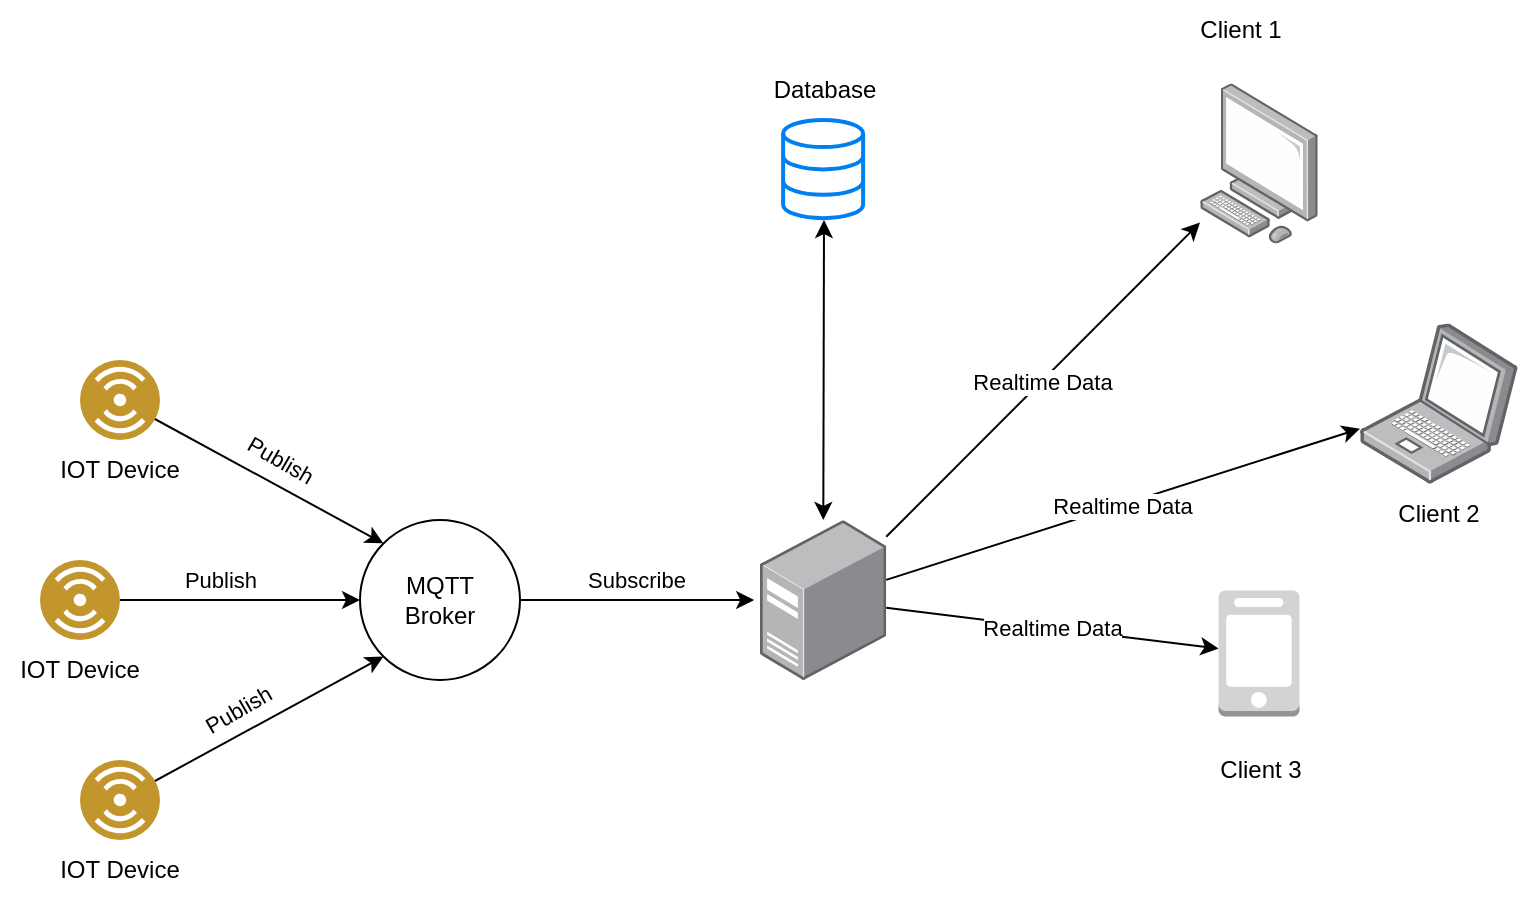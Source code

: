 <mxfile version="24.7.17">
  <diagram id="ikxoKf-flTW8AGWLutRZ" name="Page-1">
    <mxGraphModel dx="1909" dy="1129" grid="1" gridSize="10" guides="1" tooltips="1" connect="1" arrows="1" fold="1" page="1" pageScale="1" pageWidth="1169" pageHeight="827" math="0" shadow="0">
      <root>
        <mxCell id="0" />
        <mxCell id="1" parent="0" />
        <mxCell id="IGU1w2hfg9vEpSChuKd9-12" value="" style="endArrow=classic;html=1;rounded=0;exitX=0.5;exitY=0.5;exitDx=0;exitDy=0;exitPerimeter=0;entryX=0;entryY=1;entryDx=0;entryDy=0;" edge="1" parent="1" source="IGU1w2hfg9vEpSChuKd9-10" target="IGU1w2hfg9vEpSChuKd9-8">
          <mxGeometry width="50" height="50" relative="1" as="geometry">
            <mxPoint x="275" y="399" as="sourcePoint" />
            <mxPoint x="407" y="471" as="targetPoint" />
          </mxGeometry>
        </mxCell>
        <mxCell id="IGU1w2hfg9vEpSChuKd9-14" value="Publish" style="edgeLabel;html=1;align=center;verticalAlign=middle;resizable=0;points=[];rotation=-30;" vertex="1" connectable="0" parent="IGU1w2hfg9vEpSChuKd9-12">
          <mxGeometry x="-0.026" y="1" relative="1" as="geometry">
            <mxPoint x="-5" y="-9" as="offset" />
          </mxGeometry>
        </mxCell>
        <mxCell id="IGU1w2hfg9vEpSChuKd9-1" value="" style="image;points=[];aspect=fixed;html=1;align=center;shadow=0;dashed=0;image=img/lib/allied_telesis/computer_and_terminals/Server_Desktop.svg;" vertex="1" parent="1">
          <mxGeometry x="585" y="449" width="63.11" height="80" as="geometry" />
        </mxCell>
        <mxCell id="IGU1w2hfg9vEpSChuKd9-6" value="" style="html=1;verticalLabelPosition=bottom;align=center;labelBackgroundColor=#ffffff;verticalAlign=top;strokeWidth=2;strokeColor=#0080F0;shadow=0;dashed=0;shape=mxgraph.ios7.icons.data;" vertex="1" parent="1">
          <mxGeometry x="596.56" y="249" width="40" height="49.1" as="geometry" />
        </mxCell>
        <mxCell id="IGU1w2hfg9vEpSChuKd9-8" value="MQTT&lt;br&gt;Broker" style="ellipse;whiteSpace=wrap;html=1;aspect=fixed;" vertex="1" parent="1">
          <mxGeometry x="385" y="449" width="80" height="80" as="geometry" />
        </mxCell>
        <mxCell id="IGU1w2hfg9vEpSChuKd9-9" value="" style="image;aspect=fixed;perimeter=ellipsePerimeter;html=1;align=center;shadow=0;dashed=0;fontColor=#4277BB;labelBackgroundColor=default;fontSize=12;spacingTop=3;image=img/lib/ibm/users/sensor.svg;direction=south;" vertex="1" parent="1">
          <mxGeometry x="225" y="469" width="40" height="40" as="geometry" />
        </mxCell>
        <mxCell id="IGU1w2hfg9vEpSChuKd9-10" value="" style="image;aspect=fixed;perimeter=ellipsePerimeter;html=1;align=center;shadow=0;dashed=0;fontColor=#4277BB;labelBackgroundColor=default;fontSize=12;spacingTop=3;image=img/lib/ibm/users/sensor.svg;direction=south;" vertex="1" parent="1">
          <mxGeometry x="245" y="569" width="40" height="40" as="geometry" />
        </mxCell>
        <mxCell id="IGU1w2hfg9vEpSChuKd9-11" value="" style="endArrow=classic;html=1;rounded=0;exitX=0.5;exitY=0.5;exitDx=0;exitDy=0;exitPerimeter=0;entryX=0;entryY=0;entryDx=0;entryDy=0;" edge="1" parent="1" source="IGU1w2hfg9vEpSChuKd9-7" target="IGU1w2hfg9vEpSChuKd9-8">
          <mxGeometry width="50" height="50" relative="1" as="geometry">
            <mxPoint x="325" y="589" as="sourcePoint" />
            <mxPoint x="375" y="539" as="targetPoint" />
          </mxGeometry>
        </mxCell>
        <mxCell id="IGU1w2hfg9vEpSChuKd9-18" value="Publish" style="edgeLabel;html=1;align=center;verticalAlign=middle;resizable=0;points=[];rotation=30;" vertex="1" connectable="0" parent="IGU1w2hfg9vEpSChuKd9-11">
          <mxGeometry x="0.022" relative="1" as="geometry">
            <mxPoint x="13" y="-7" as="offset" />
          </mxGeometry>
        </mxCell>
        <mxCell id="IGU1w2hfg9vEpSChuKd9-7" value="" style="image;aspect=fixed;perimeter=ellipsePerimeter;html=1;align=center;shadow=0;dashed=0;fontColor=#4277BB;labelBackgroundColor=default;fontSize=12;spacingTop=3;image=img/lib/ibm/users/sensor.svg;direction=south;" vertex="1" parent="1">
          <mxGeometry x="245" y="369" width="40" height="40" as="geometry" />
        </mxCell>
        <mxCell id="IGU1w2hfg9vEpSChuKd9-13" value="" style="endArrow=classic;html=1;rounded=0;entryX=0;entryY=0.5;entryDx=0;entryDy=0;" edge="1" parent="1" source="IGU1w2hfg9vEpSChuKd9-9" target="IGU1w2hfg9vEpSChuKd9-8">
          <mxGeometry width="50" height="50" relative="1" as="geometry">
            <mxPoint x="285" y="409" as="sourcePoint" />
            <mxPoint x="417" y="481" as="targetPoint" />
          </mxGeometry>
        </mxCell>
        <mxCell id="IGU1w2hfg9vEpSChuKd9-16" value="Publish" style="edgeLabel;html=1;align=center;verticalAlign=middle;resizable=0;points=[];" vertex="1" connectable="0" parent="IGU1w2hfg9vEpSChuKd9-13">
          <mxGeometry x="0.013" y="-1" relative="1" as="geometry">
            <mxPoint x="-11" y="-11" as="offset" />
          </mxGeometry>
        </mxCell>
        <mxCell id="IGU1w2hfg9vEpSChuKd9-19" value="IOT Device" style="text;html=1;align=center;verticalAlign=middle;whiteSpace=wrap;rounded=0;" vertex="1" parent="1">
          <mxGeometry x="225" y="409" width="80" height="30" as="geometry" />
        </mxCell>
        <mxCell id="IGU1w2hfg9vEpSChuKd9-20" value="IOT Device" style="text;html=1;align=center;verticalAlign=middle;whiteSpace=wrap;rounded=0;" vertex="1" parent="1">
          <mxGeometry x="205" y="509" width="80" height="30" as="geometry" />
        </mxCell>
        <mxCell id="IGU1w2hfg9vEpSChuKd9-21" value="IOT Device" style="text;html=1;align=center;verticalAlign=middle;whiteSpace=wrap;rounded=0;" vertex="1" parent="1">
          <mxGeometry x="225" y="609" width="80" height="30" as="geometry" />
        </mxCell>
        <mxCell id="IGU1w2hfg9vEpSChuKd9-23" value="" style="endArrow=classic;html=1;rounded=0;exitX=1;exitY=0.5;exitDx=0;exitDy=0;entryX=-0.046;entryY=0.5;entryDx=0;entryDy=0;entryPerimeter=0;" edge="1" parent="1" source="IGU1w2hfg9vEpSChuKd9-8" target="IGU1w2hfg9vEpSChuKd9-1">
          <mxGeometry width="50" height="50" relative="1" as="geometry">
            <mxPoint x="495" y="539" as="sourcePoint" />
            <mxPoint x="545" y="489" as="targetPoint" />
          </mxGeometry>
        </mxCell>
        <mxCell id="IGU1w2hfg9vEpSChuKd9-24" value="Subscribe" style="edgeLabel;html=1;align=center;verticalAlign=middle;resizable=0;points=[];" vertex="1" connectable="0" parent="IGU1w2hfg9vEpSChuKd9-23">
          <mxGeometry x="-0.009" y="1" relative="1" as="geometry">
            <mxPoint y="-9" as="offset" />
          </mxGeometry>
        </mxCell>
        <mxCell id="IGU1w2hfg9vEpSChuKd9-29" value="Database" style="text;html=1;align=center;verticalAlign=middle;resizable=0;points=[];autosize=1;strokeColor=none;fillColor=none;" vertex="1" parent="1">
          <mxGeometry x="581.56" y="219" width="70" height="30" as="geometry" />
        </mxCell>
        <mxCell id="IGU1w2hfg9vEpSChuKd9-30" value="" style="image;points=[];aspect=fixed;html=1;align=center;shadow=0;dashed=0;image=img/lib/allied_telesis/computer_and_terminals/Personal_Computer.svg;" vertex="1" parent="1">
          <mxGeometry x="805" y="230.75" width="59.03" height="80" as="geometry" />
        </mxCell>
        <mxCell id="IGU1w2hfg9vEpSChuKd9-31" value="" style="image;points=[];aspect=fixed;html=1;align=center;shadow=0;dashed=0;image=img/lib/allied_telesis/computer_and_terminals/Laptop.svg;direction=east;" vertex="1" parent="1">
          <mxGeometry x="885" y="350.75" width="78.88" height="80" as="geometry" />
        </mxCell>
        <mxCell id="IGU1w2hfg9vEpSChuKd9-32" value="" style="outlineConnect=0;dashed=0;verticalLabelPosition=bottom;verticalAlign=top;align=center;html=1;shape=mxgraph.aws3.mobile_client;fillColor=#D2D3D3;gradientColor=none;" vertex="1" parent="1">
          <mxGeometry x="814.26" y="484.25" width="40.5" height="63" as="geometry" />
        </mxCell>
        <mxCell id="IGU1w2hfg9vEpSChuKd9-35" value="" style="endArrow=classic;html=1;rounded=0;" edge="1" parent="1" source="IGU1w2hfg9vEpSChuKd9-1" target="IGU1w2hfg9vEpSChuKd9-30">
          <mxGeometry width="50" height="50" relative="1" as="geometry">
            <mxPoint x="695" y="419" as="sourcePoint" />
            <mxPoint x="745" y="369" as="targetPoint" />
          </mxGeometry>
        </mxCell>
        <mxCell id="IGU1w2hfg9vEpSChuKd9-37" value="Realtime Data" style="edgeLabel;html=1;align=center;verticalAlign=middle;resizable=0;points=[];" vertex="1" connectable="0" parent="IGU1w2hfg9vEpSChuKd9-35">
          <mxGeometry x="-0.007" relative="1" as="geometry">
            <mxPoint as="offset" />
          </mxGeometry>
        </mxCell>
        <mxCell id="IGU1w2hfg9vEpSChuKd9-38" value="" style="endArrow=classic;html=1;rounded=0;" edge="1" parent="1" source="IGU1w2hfg9vEpSChuKd9-1" target="IGU1w2hfg9vEpSChuKd9-31">
          <mxGeometry width="50" height="50" relative="1" as="geometry">
            <mxPoint x="658" y="467" as="sourcePoint" />
            <mxPoint x="815" y="310" as="targetPoint" />
          </mxGeometry>
        </mxCell>
        <mxCell id="IGU1w2hfg9vEpSChuKd9-39" value="Realtime Data" style="edgeLabel;html=1;align=center;verticalAlign=middle;resizable=0;points=[];" vertex="1" connectable="0" parent="IGU1w2hfg9vEpSChuKd9-38">
          <mxGeometry x="-0.007" relative="1" as="geometry">
            <mxPoint as="offset" />
          </mxGeometry>
        </mxCell>
        <mxCell id="IGU1w2hfg9vEpSChuKd9-40" value="" style="endArrow=classic;html=1;rounded=0;" edge="1" parent="1" source="IGU1w2hfg9vEpSChuKd9-1" target="IGU1w2hfg9vEpSChuKd9-32">
          <mxGeometry width="50" height="50" relative="1" as="geometry">
            <mxPoint x="668" y="477" as="sourcePoint" />
            <mxPoint x="825" y="320" as="targetPoint" />
          </mxGeometry>
        </mxCell>
        <mxCell id="IGU1w2hfg9vEpSChuKd9-41" value="Realtime Data" style="edgeLabel;html=1;align=center;verticalAlign=middle;resizable=0;points=[];" vertex="1" connectable="0" parent="IGU1w2hfg9vEpSChuKd9-40">
          <mxGeometry x="-0.007" relative="1" as="geometry">
            <mxPoint as="offset" />
          </mxGeometry>
        </mxCell>
        <mxCell id="IGU1w2hfg9vEpSChuKd9-42" value="" style="endArrow=classic;startArrow=classic;html=1;rounded=0;" edge="1" parent="1" source="IGU1w2hfg9vEpSChuKd9-1">
          <mxGeometry width="50" height="50" relative="1" as="geometry">
            <mxPoint x="535" y="409" as="sourcePoint" />
            <mxPoint x="617" y="299" as="targetPoint" />
          </mxGeometry>
        </mxCell>
        <mxCell id="IGU1w2hfg9vEpSChuKd9-43" value="Client&amp;nbsp;&lt;span style=&quot;background-color: initial;&quot;&gt;1&lt;/span&gt;" style="text;html=1;align=center;verticalAlign=middle;resizable=0;points=[];autosize=1;strokeColor=none;fillColor=none;" vertex="1" parent="1">
          <mxGeometry x="794.76" y="189" width="60" height="30" as="geometry" />
        </mxCell>
        <mxCell id="IGU1w2hfg9vEpSChuKd9-44" value="Client 2" style="text;html=1;align=center;verticalAlign=middle;resizable=0;points=[];autosize=1;strokeColor=none;fillColor=none;" vertex="1" parent="1">
          <mxGeometry x="894.44" y="430.75" width="60" height="30" as="geometry" />
        </mxCell>
        <mxCell id="IGU1w2hfg9vEpSChuKd9-45" value="Client 3" style="text;html=1;align=center;verticalAlign=middle;resizable=0;points=[];autosize=1;strokeColor=none;fillColor=none;" vertex="1" parent="1">
          <mxGeometry x="805" y="559" width="60" height="30" as="geometry" />
        </mxCell>
      </root>
    </mxGraphModel>
  </diagram>
</mxfile>
